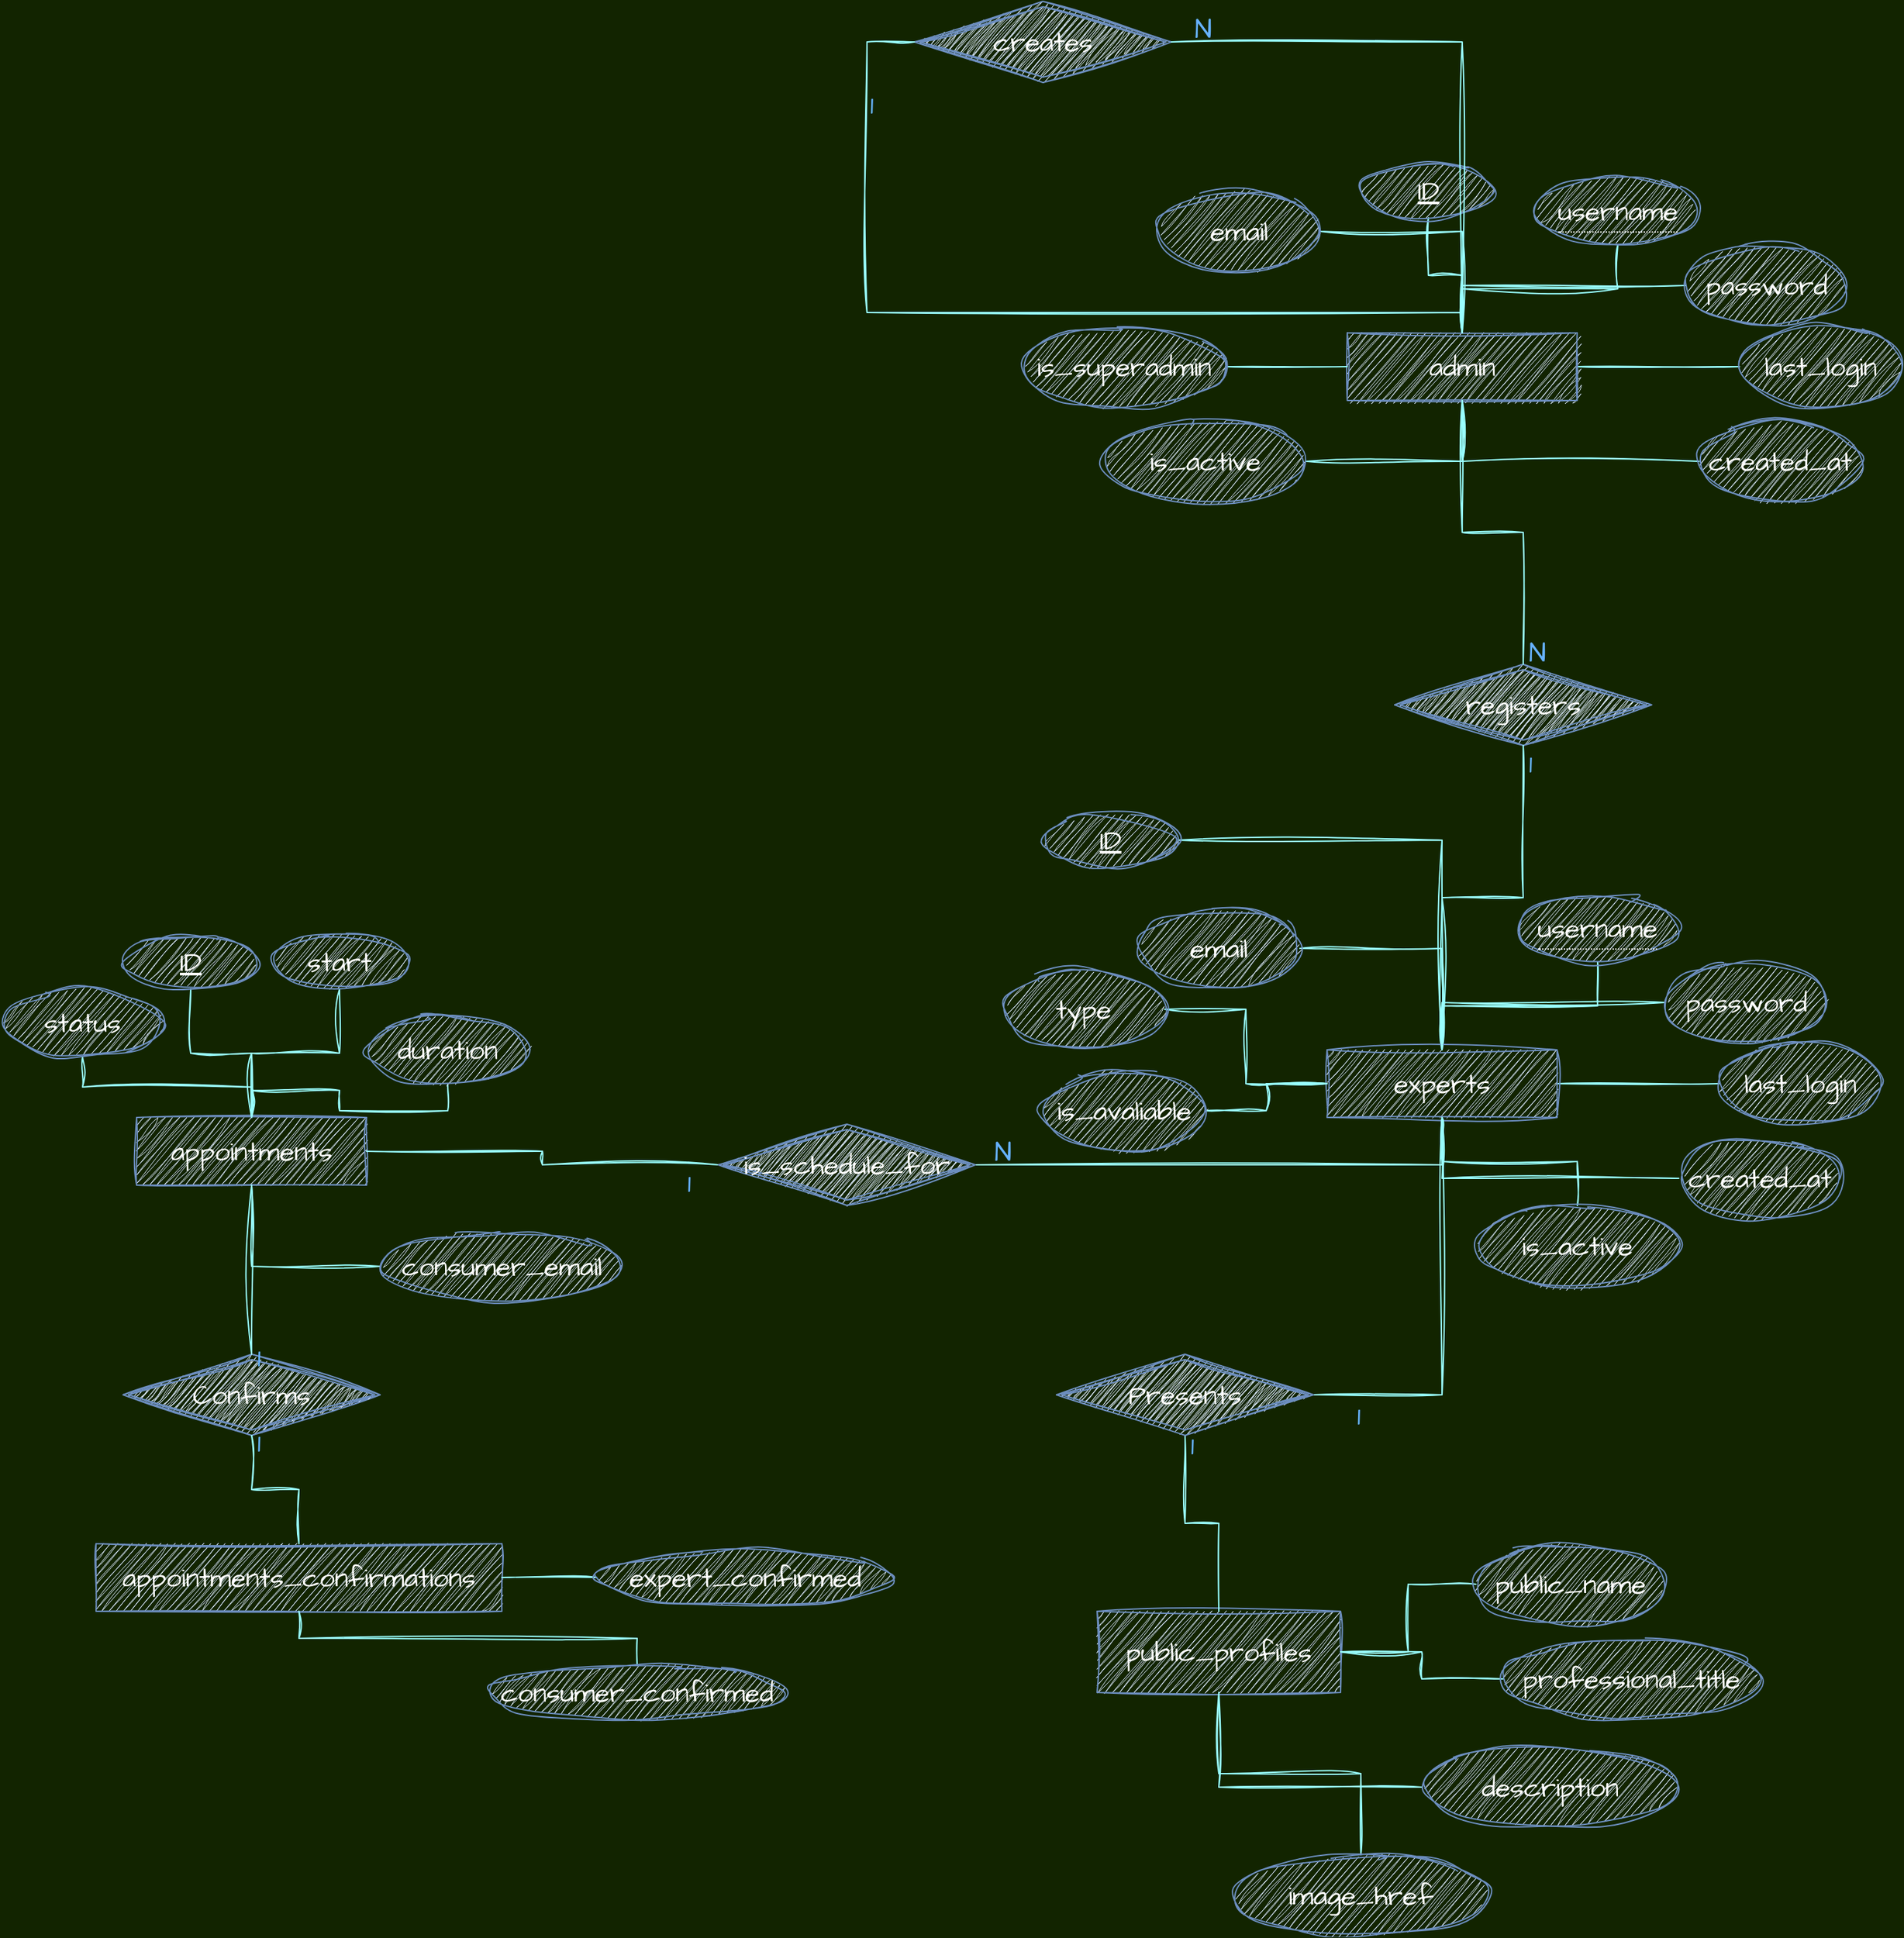 <mxfile version="20.8.10" type="device"><diagram id="R2lEEEUBdFMjLlhIrx00" name="Page-1"><mxGraphModel dx="2709" dy="2125" grid="1" gridSize="10" guides="1" tooltips="1" connect="1" arrows="1" fold="1" page="0" pageScale="1" pageWidth="850" pageHeight="1100" background="#122400" math="0" shadow="0" extFonts="Permanent Marker^https://fonts.googleapis.com/css?family=Permanent+Marker"><root><mxCell id="0"/><mxCell id="1" parent="0"/><mxCell id="INuMgJf24Ej0fMJC8Tpx-50" style="edgeStyle=orthogonalEdgeStyle;rounded=0;sketch=1;hachureGap=4;jiggle=2;curveFitting=1;orthogonalLoop=1;jettySize=auto;html=1;labelBackgroundColor=none;strokeColor=#99FFFF;fontFamily=Architects Daughter;fontSource=https%3A%2F%2Ffonts.googleapis.com%2Fcss%3Ffamily%3DArchitects%2BDaughter;fontSize=20;fontColor=#66B2FF;endArrow=none;endFill=0;" edge="1" parent="1" source="INuMgJf24Ej0fMJC8Tpx-3" target="INuMgJf24Ej0fMJC8Tpx-19"><mxGeometry relative="1" as="geometry"/></mxCell><mxCell id="INuMgJf24Ej0fMJC8Tpx-3" value="&lt;u&gt;ID&lt;/u&gt;" style="ellipse;whiteSpace=wrap;html=1;align=center;sketch=1;hachureGap=4;jiggle=2;curveFitting=1;fontFamily=Architects Daughter;fontSource=https%3A%2F%2Ffonts.googleapis.com%2Fcss%3Ffamily%3DArchitects%2BDaughter;fontSize=20;fillColor=#dae8fc;strokeColor=#6c8ebf;fontColor=#FFFFFF;" vertex="1" parent="1"><mxGeometry x="-300" y="-570" width="100" height="40" as="geometry"/></mxCell><mxCell id="INuMgJf24Ej0fMJC8Tpx-49" style="edgeStyle=orthogonalEdgeStyle;rounded=0;sketch=1;hachureGap=4;jiggle=2;curveFitting=1;orthogonalLoop=1;jettySize=auto;html=1;labelBackgroundColor=none;strokeColor=#99FFFF;fontFamily=Architects Daughter;fontSource=https%3A%2F%2Ffonts.googleapis.com%2Fcss%3Ffamily%3DArchitects%2BDaughter;fontSize=20;fontColor=#66B2FF;endArrow=none;endFill=0;" edge="1" parent="1" source="INuMgJf24Ej0fMJC8Tpx-6" target="INuMgJf24Ej0fMJC8Tpx-19"><mxGeometry relative="1" as="geometry"/></mxCell><mxCell id="INuMgJf24Ej0fMJC8Tpx-6" value="&lt;span style=&quot;border-bottom: 1px dotted&quot;&gt;username&lt;br&gt;&lt;/span&gt;" style="ellipse;whiteSpace=wrap;html=1;align=center;sketch=1;hachureGap=4;jiggle=2;curveFitting=1;fontFamily=Architects Daughter;fontSource=https%3A%2F%2Ffonts.googleapis.com%2Fcss%3Ffamily%3DArchitects%2BDaughter;fontSize=20;fillColor=#dae8fc;strokeColor=#6c8ebf;fontColor=#FFFFFF;" vertex="1" parent="1"><mxGeometry x="50" y="-510" width="120" height="50" as="geometry"/></mxCell><mxCell id="INuMgJf24Ej0fMJC8Tpx-48" style="edgeStyle=orthogonalEdgeStyle;rounded=0;sketch=1;hachureGap=4;jiggle=2;curveFitting=1;orthogonalLoop=1;jettySize=auto;html=1;labelBackgroundColor=none;strokeColor=#99FFFF;fontFamily=Architects Daughter;fontSource=https%3A%2F%2Ffonts.googleapis.com%2Fcss%3Ffamily%3DArchitects%2BDaughter;fontSize=20;fontColor=#66B2FF;endArrow=none;endFill=0;" edge="1" parent="1" source="INuMgJf24Ej0fMJC8Tpx-9" target="INuMgJf24Ej0fMJC8Tpx-19"><mxGeometry relative="1" as="geometry"/></mxCell><mxCell id="INuMgJf24Ej0fMJC8Tpx-9" value="password" style="ellipse;whiteSpace=wrap;html=1;align=center;sketch=1;hachureGap=4;jiggle=2;curveFitting=1;fontFamily=Architects Daughter;fontSource=https%3A%2F%2Ffonts.googleapis.com%2Fcss%3Ffamily%3DArchitects%2BDaughter;fontSize=20;fillColor=#dae8fc;strokeColor=#6c8ebf;fontColor=#FFFFFF;" vertex="1" parent="1"><mxGeometry x="160" y="-460" width="120" height="60" as="geometry"/></mxCell><mxCell id="INuMgJf24Ej0fMJC8Tpx-47" style="edgeStyle=orthogonalEdgeStyle;rounded=0;sketch=1;hachureGap=4;jiggle=2;curveFitting=1;orthogonalLoop=1;jettySize=auto;html=1;labelBackgroundColor=none;strokeColor=#99FFFF;fontFamily=Architects Daughter;fontSource=https%3A%2F%2Ffonts.googleapis.com%2Fcss%3Ffamily%3DArchitects%2BDaughter;fontSize=20;fontColor=#66B2FF;endArrow=none;endFill=0;" edge="1" parent="1" source="INuMgJf24Ej0fMJC8Tpx-11" target="INuMgJf24Ej0fMJC8Tpx-19"><mxGeometry relative="1" as="geometry"/></mxCell><mxCell id="INuMgJf24Ej0fMJC8Tpx-11" value="last_login" style="ellipse;whiteSpace=wrap;html=1;align=center;sketch=1;hachureGap=4;jiggle=2;curveFitting=1;fontFamily=Architects Daughter;fontSource=https%3A%2F%2Ffonts.googleapis.com%2Fcss%3Ffamily%3DArchitects%2BDaughter;fontSize=20;fillColor=#dae8fc;strokeColor=#6c8ebf;fontColor=#FFFFFF;" vertex="1" parent="1"><mxGeometry x="200" y="-400" width="120" height="60" as="geometry"/></mxCell><mxCell id="INuMgJf24Ej0fMJC8Tpx-46" style="edgeStyle=orthogonalEdgeStyle;rounded=0;sketch=1;hachureGap=4;jiggle=2;curveFitting=1;orthogonalLoop=1;jettySize=auto;html=1;labelBackgroundColor=none;strokeColor=#99FFFF;fontFamily=Architects Daughter;fontSource=https%3A%2F%2Ffonts.googleapis.com%2Fcss%3Ffamily%3DArchitects%2BDaughter;fontSize=20;fontColor=#66B2FF;endArrow=none;endFill=0;" edge="1" parent="1" source="INuMgJf24Ej0fMJC8Tpx-13" target="INuMgJf24Ej0fMJC8Tpx-19"><mxGeometry relative="1" as="geometry"/></mxCell><mxCell id="INuMgJf24Ej0fMJC8Tpx-13" value="created_at" style="ellipse;whiteSpace=wrap;html=1;align=center;sketch=1;hachureGap=4;jiggle=2;curveFitting=1;fontFamily=Architects Daughter;fontSource=https%3A%2F%2Ffonts.googleapis.com%2Fcss%3Ffamily%3DArchitects%2BDaughter;fontSize=20;fillColor=#dae8fc;strokeColor=#6c8ebf;fontColor=#FFFFFF;" vertex="1" parent="1"><mxGeometry x="170" y="-330" width="120" height="60" as="geometry"/></mxCell><mxCell id="INuMgJf24Ej0fMJC8Tpx-51" style="edgeStyle=orthogonalEdgeStyle;rounded=0;sketch=1;hachureGap=4;jiggle=2;curveFitting=1;orthogonalLoop=1;jettySize=auto;html=1;labelBackgroundColor=none;strokeColor=#99FFFF;fontFamily=Architects Daughter;fontSource=https%3A%2F%2Ffonts.googleapis.com%2Fcss%3Ffamily%3DArchitects%2BDaughter;fontSize=20;fontColor=#66B2FF;endArrow=none;endFill=0;" edge="1" parent="1" source="INuMgJf24Ej0fMJC8Tpx-14" target="INuMgJf24Ej0fMJC8Tpx-19"><mxGeometry relative="1" as="geometry"/></mxCell><mxCell id="INuMgJf24Ej0fMJC8Tpx-14" value="email" style="ellipse;whiteSpace=wrap;html=1;align=center;sketch=1;hachureGap=4;jiggle=2;curveFitting=1;fontFamily=Architects Daughter;fontSource=https%3A%2F%2Ffonts.googleapis.com%2Fcss%3Ffamily%3DArchitects%2BDaughter;fontSize=20;fillColor=#dae8fc;strokeColor=#6c8ebf;fontColor=#FFFFFF;" vertex="1" parent="1"><mxGeometry x="-230" y="-500" width="120" height="60" as="geometry"/></mxCell><mxCell id="INuMgJf24Ej0fMJC8Tpx-52" style="edgeStyle=orthogonalEdgeStyle;rounded=0;sketch=1;hachureGap=4;jiggle=2;curveFitting=1;orthogonalLoop=1;jettySize=auto;html=1;labelBackgroundColor=none;strokeColor=#99FFFF;fontFamily=Architects Daughter;fontSource=https%3A%2F%2Ffonts.googleapis.com%2Fcss%3Ffamily%3DArchitects%2BDaughter;fontSize=20;fontColor=#66B2FF;endArrow=none;endFill=0;" edge="1" parent="1" source="INuMgJf24Ej0fMJC8Tpx-15" target="INuMgJf24Ej0fMJC8Tpx-19"><mxGeometry relative="1" as="geometry"/></mxCell><mxCell id="INuMgJf24Ej0fMJC8Tpx-15" value="type" style="ellipse;whiteSpace=wrap;html=1;align=center;sketch=1;hachureGap=4;jiggle=2;curveFitting=1;fontFamily=Architects Daughter;fontSource=https%3A%2F%2Ffonts.googleapis.com%2Fcss%3Ffamily%3DArchitects%2BDaughter;fontSize=20;fillColor=#dae8fc;strokeColor=#6c8ebf;fontColor=#FFFFFF;" vertex="1" parent="1"><mxGeometry x="-330" y="-455" width="120" height="60" as="geometry"/></mxCell><mxCell id="INuMgJf24Ej0fMJC8Tpx-19" value="experts" style="whiteSpace=wrap;html=1;align=center;sketch=1;hachureGap=4;jiggle=2;curveFitting=1;fontFamily=Architects Daughter;fontSource=https%3A%2F%2Ffonts.googleapis.com%2Fcss%3Ffamily%3DArchitects%2BDaughter;fontSize=20;fillColor=#dae8fc;strokeColor=#6c8ebf;fontColor=#FFFFFF;" vertex="1" parent="1"><mxGeometry x="-90" y="-395" width="170" height="50" as="geometry"/></mxCell><mxCell id="INuMgJf24Ej0fMJC8Tpx-20" value="public_profiles" style="whiteSpace=wrap;html=1;align=center;sketch=1;hachureGap=4;jiggle=2;curveFitting=1;strokeColor=#6c8ebf;fontFamily=Architects Daughter;fontSource=https%3A%2F%2Ffonts.googleapis.com%2Fcss%3Ffamily%3DArchitects%2BDaughter;fontSize=20;fontColor=#FFFFFF;fillColor=#dae8fc;" vertex="1" parent="1"><mxGeometry x="-260" y="20" width="180" height="60" as="geometry"/></mxCell><mxCell id="INuMgJf24Ej0fMJC8Tpx-23" style="edgeStyle=orthogonalEdgeStyle;rounded=0;sketch=1;hachureGap=4;jiggle=2;curveFitting=1;orthogonalLoop=1;jettySize=auto;html=1;entryX=0.5;entryY=1;entryDx=0;entryDy=0;strokeColor=#99FFFF;fontFamily=Architects Daughter;fontSource=https%3A%2F%2Ffonts.googleapis.com%2Fcss%3Ffamily%3DArchitects%2BDaughter;fontSize=20;fontColor=#FFFFFF;endArrow=none;endFill=0;labelBackgroundColor=none;" edge="1" parent="1" source="INuMgJf24Ej0fMJC8Tpx-22" target="INuMgJf24Ej0fMJC8Tpx-19"><mxGeometry relative="1" as="geometry"/></mxCell><mxCell id="INuMgJf24Ej0fMJC8Tpx-33" value="1" style="edgeLabel;html=1;align=center;verticalAlign=middle;resizable=0;points=[];fontSize=20;fontFamily=Architects Daughter;fontColor=#66B2FF;labelBackgroundColor=none;" vertex="1" connectable="0" parent="INuMgJf24Ej0fMJC8Tpx-23"><mxGeometry x="-0.806" y="-1" relative="1" as="geometry"><mxPoint x="4" y="14" as="offset"/></mxGeometry></mxCell><mxCell id="INuMgJf24Ej0fMJC8Tpx-24" value="1" style="edgeStyle=orthogonalEdgeStyle;rounded=0;sketch=1;hachureGap=4;jiggle=2;curveFitting=1;orthogonalLoop=1;jettySize=auto;html=1;strokeColor=#99FFFF;fontFamily=Architects Daughter;fontSource=https%3A%2F%2Ffonts.googleapis.com%2Fcss%3Ffamily%3DArchitects%2BDaughter;fontSize=20;fontColor=#66B2FF;endArrow=none;endFill=0;labelBackgroundColor=none;" edge="1" parent="1" source="INuMgJf24Ej0fMJC8Tpx-22" target="INuMgJf24Ej0fMJC8Tpx-20"><mxGeometry x="-0.911" y="5" relative="1" as="geometry"><mxPoint as="offset"/></mxGeometry></mxCell><mxCell id="INuMgJf24Ej0fMJC8Tpx-22" value="Presents" style="shape=rhombus;double=1;perimeter=rhombusPerimeter;whiteSpace=wrap;html=1;align=center;sketch=1;hachureGap=4;jiggle=2;curveFitting=1;strokeColor=#6c8ebf;fontFamily=Architects Daughter;fontSource=https%3A%2F%2Ffonts.googleapis.com%2Fcss%3Ffamily%3DArchitects%2BDaughter;fontSize=20;fontColor=#FFFFFF;fillColor=#dae8fc;" vertex="1" parent="1"><mxGeometry x="-290" y="-170" width="190" height="60" as="geometry"/></mxCell><mxCell id="INuMgJf24Ej0fMJC8Tpx-29" style="edgeStyle=orthogonalEdgeStyle;rounded=0;sketch=1;hachureGap=4;jiggle=2;curveFitting=1;orthogonalLoop=1;jettySize=auto;html=1;strokeColor=#99FFFF;fontFamily=Architects Daughter;fontSource=https%3A%2F%2Ffonts.googleapis.com%2Fcss%3Ffamily%3DArchitects%2BDaughter;fontSize=20;fontColor=#FFFFFF;endArrow=none;endFill=0;" edge="1" parent="1" source="INuMgJf24Ej0fMJC8Tpx-25" target="INuMgJf24Ej0fMJC8Tpx-20"><mxGeometry relative="1" as="geometry"/></mxCell><mxCell id="INuMgJf24Ej0fMJC8Tpx-25" value="public_name" style="ellipse;whiteSpace=wrap;html=1;align=center;sketch=1;hachureGap=4;jiggle=2;curveFitting=1;strokeColor=#6c8ebf;fontFamily=Architects Daughter;fontSource=https%3A%2F%2Ffonts.googleapis.com%2Fcss%3Ffamily%3DArchitects%2BDaughter;fontSize=20;fontColor=#FFFFFF;fillColor=#dae8fc;" vertex="1" parent="1"><mxGeometry x="20" y="-30" width="140" height="60" as="geometry"/></mxCell><mxCell id="INuMgJf24Ej0fMJC8Tpx-30" style="edgeStyle=orthogonalEdgeStyle;rounded=0;sketch=1;hachureGap=4;jiggle=2;curveFitting=1;orthogonalLoop=1;jettySize=auto;html=1;strokeColor=#99FFFF;fontFamily=Architects Daughter;fontSource=https%3A%2F%2Ffonts.googleapis.com%2Fcss%3Ffamily%3DArchitects%2BDaughter;fontSize=20;fontColor=#FFFFFF;endArrow=none;endFill=0;" edge="1" parent="1" source="INuMgJf24Ej0fMJC8Tpx-26" target="INuMgJf24Ej0fMJC8Tpx-20"><mxGeometry relative="1" as="geometry"/></mxCell><mxCell id="INuMgJf24Ej0fMJC8Tpx-26" value="professional_title" style="ellipse;whiteSpace=wrap;html=1;align=center;sketch=1;hachureGap=4;jiggle=2;curveFitting=1;strokeColor=#6c8ebf;fontFamily=Architects Daughter;fontSource=https%3A%2F%2Ffonts.googleapis.com%2Fcss%3Ffamily%3DArchitects%2BDaughter;fontSize=20;fontColor=#FFFFFF;fillColor=#dae8fc;" vertex="1" parent="1"><mxGeometry x="40" y="40" width="190" height="60" as="geometry"/></mxCell><mxCell id="INuMgJf24Ej0fMJC8Tpx-31" style="edgeStyle=orthogonalEdgeStyle;rounded=0;sketch=1;hachureGap=4;jiggle=2;curveFitting=1;orthogonalLoop=1;jettySize=auto;html=1;strokeColor=#99FFFF;fontFamily=Architects Daughter;fontSource=https%3A%2F%2Ffonts.googleapis.com%2Fcss%3Ffamily%3DArchitects%2BDaughter;fontSize=20;fontColor=#FFFFFF;endArrow=none;endFill=0;" edge="1" parent="1" source="INuMgJf24Ej0fMJC8Tpx-27" target="INuMgJf24Ej0fMJC8Tpx-20"><mxGeometry relative="1" as="geometry"/></mxCell><mxCell id="INuMgJf24Ej0fMJC8Tpx-27" value="description" style="ellipse;whiteSpace=wrap;html=1;align=center;sketch=1;hachureGap=4;jiggle=2;curveFitting=1;strokeColor=#6c8ebf;fontFamily=Architects Daughter;fontSource=https%3A%2F%2Ffonts.googleapis.com%2Fcss%3Ffamily%3DArchitects%2BDaughter;fontSize=20;fontColor=#FFFFFF;fillColor=#dae8fc;" vertex="1" parent="1"><mxGeometry x="-20" y="120" width="190" height="60" as="geometry"/></mxCell><mxCell id="INuMgJf24Ej0fMJC8Tpx-32" style="edgeStyle=orthogonalEdgeStyle;rounded=0;sketch=1;hachureGap=4;jiggle=2;curveFitting=1;orthogonalLoop=1;jettySize=auto;html=1;strokeColor=#99FFFF;fontFamily=Architects Daughter;fontSource=https%3A%2F%2Ffonts.googleapis.com%2Fcss%3Ffamily%3DArchitects%2BDaughter;fontSize=20;fontColor=#FFFFFF;endArrow=none;endFill=0;" edge="1" parent="1" source="INuMgJf24Ej0fMJC8Tpx-28" target="INuMgJf24Ej0fMJC8Tpx-20"><mxGeometry relative="1" as="geometry"/></mxCell><mxCell id="INuMgJf24Ej0fMJC8Tpx-28" value="image_href" style="ellipse;whiteSpace=wrap;html=1;align=center;sketch=1;hachureGap=4;jiggle=2;curveFitting=1;strokeColor=#6c8ebf;fontFamily=Architects Daughter;fontSource=https%3A%2F%2Ffonts.googleapis.com%2Fcss%3Ffamily%3DArchitects%2BDaughter;fontSize=20;fontColor=#FFFFFF;fillColor=#dae8fc;" vertex="1" parent="1"><mxGeometry x="-160" y="200" width="190" height="60" as="geometry"/></mxCell><mxCell id="INuMgJf24Ej0fMJC8Tpx-43" style="edgeStyle=orthogonalEdgeStyle;rounded=0;sketch=1;hachureGap=4;jiggle=2;curveFitting=1;orthogonalLoop=1;jettySize=auto;html=1;labelBackgroundColor=none;strokeColor=#99FFFF;fontFamily=Architects Daughter;fontSource=https%3A%2F%2Ffonts.googleapis.com%2Fcss%3Ffamily%3DArchitects%2BDaughter;fontSize=20;fontColor=#66B2FF;endArrow=none;endFill=0;" edge="1" parent="1" source="INuMgJf24Ej0fMJC8Tpx-45" target="INuMgJf24Ej0fMJC8Tpx-19"><mxGeometry relative="1" as="geometry"><mxPoint x="-240.0" y="-269.963" as="sourcePoint"/></mxGeometry></mxCell><mxCell id="INuMgJf24Ej0fMJC8Tpx-45" value="is_avaliable" style="ellipse;whiteSpace=wrap;html=1;align=center;sketch=1;hachureGap=4;jiggle=2;curveFitting=1;fontFamily=Architects Daughter;fontSource=https%3A%2F%2Ffonts.googleapis.com%2Fcss%3Ffamily%3DArchitects%2BDaughter;fontSize=20;fillColor=#dae8fc;strokeColor=#6c8ebf;fontColor=#FFFFFF;" vertex="1" parent="1"><mxGeometry x="-300" y="-380" width="120" height="60" as="geometry"/></mxCell><mxCell id="INuMgJf24Ej0fMJC8Tpx-53" value="appointments" style="whiteSpace=wrap;html=1;align=center;sketch=1;hachureGap=4;jiggle=2;curveFitting=1;fontFamily=Architects Daughter;fontSource=https%3A%2F%2Ffonts.googleapis.com%2Fcss%3Ffamily%3DArchitects%2BDaughter;fontSize=20;fillColor=#dae8fc;strokeColor=#6c8ebf;fontColor=#FFFFFF;" vertex="1" parent="1"><mxGeometry x="-970" y="-345" width="170" height="50" as="geometry"/></mxCell><mxCell id="INuMgJf24Ej0fMJC8Tpx-56" style="edgeStyle=orthogonalEdgeStyle;rounded=0;sketch=1;hachureGap=4;jiggle=2;curveFitting=1;orthogonalLoop=1;jettySize=auto;html=1;labelBackgroundColor=none;strokeColor=#99FFFF;fontFamily=Architects Daughter;fontSource=https%3A%2F%2Ffonts.googleapis.com%2Fcss%3Ffamily%3DArchitects%2BDaughter;fontSize=20;fontColor=#66B2FF;endArrow=none;endFill=0;" edge="1" parent="1" source="INuMgJf24Ej0fMJC8Tpx-55" target="INuMgJf24Ej0fMJC8Tpx-53"><mxGeometry relative="1" as="geometry"/></mxCell><mxCell id="INuMgJf24Ej0fMJC8Tpx-55" value="&lt;u&gt;ID&lt;/u&gt;" style="ellipse;whiteSpace=wrap;html=1;align=center;sketch=1;hachureGap=4;jiggle=2;curveFitting=1;fontFamily=Architects Daughter;fontSource=https%3A%2F%2Ffonts.googleapis.com%2Fcss%3Ffamily%3DArchitects%2BDaughter;fontSize=20;fillColor=#dae8fc;strokeColor=#6c8ebf;fontColor=#FFFFFF;" vertex="1" parent="1"><mxGeometry x="-980" y="-480" width="100" height="40" as="geometry"/></mxCell><mxCell id="INuMgJf24Ej0fMJC8Tpx-58" style="edgeStyle=orthogonalEdgeStyle;rounded=0;sketch=1;hachureGap=4;jiggle=2;curveFitting=1;orthogonalLoop=1;jettySize=auto;html=1;labelBackgroundColor=none;strokeColor=#99FFFF;fontFamily=Architects Daughter;fontSource=https%3A%2F%2Ffonts.googleapis.com%2Fcss%3Ffamily%3DArchitects%2BDaughter;fontSize=20;fontColor=#FFFFFF;endArrow=none;endFill=0;" edge="1" parent="1" source="INuMgJf24Ej0fMJC8Tpx-57" target="INuMgJf24Ej0fMJC8Tpx-53"><mxGeometry relative="1" as="geometry"/></mxCell><mxCell id="INuMgJf24Ej0fMJC8Tpx-57" value="start" style="ellipse;whiteSpace=wrap;html=1;align=center;sketch=1;hachureGap=4;jiggle=2;curveFitting=1;strokeColor=#6c8ebf;fontFamily=Architects Daughter;fontSource=https%3A%2F%2Ffonts.googleapis.com%2Fcss%3Ffamily%3DArchitects%2BDaughter;fontSize=20;fontColor=#FFFFFF;fillColor=#dae8fc;" vertex="1" parent="1"><mxGeometry x="-870" y="-480" width="100" height="40" as="geometry"/></mxCell><mxCell id="INuMgJf24Ej0fMJC8Tpx-60" style="edgeStyle=orthogonalEdgeStyle;rounded=0;sketch=1;hachureGap=4;jiggle=2;curveFitting=1;orthogonalLoop=1;jettySize=auto;html=1;labelBackgroundColor=none;strokeColor=#99FFFF;fontFamily=Architects Daughter;fontSource=https%3A%2F%2Ffonts.googleapis.com%2Fcss%3Ffamily%3DArchitects%2BDaughter;fontSize=20;fontColor=#FFFFFF;endArrow=none;endFill=0;" edge="1" parent="1" source="INuMgJf24Ej0fMJC8Tpx-59" target="INuMgJf24Ej0fMJC8Tpx-53"><mxGeometry relative="1" as="geometry"/></mxCell><mxCell id="INuMgJf24Ej0fMJC8Tpx-59" value="duration" style="ellipse;whiteSpace=wrap;html=1;align=center;sketch=1;hachureGap=4;jiggle=2;curveFitting=1;strokeColor=#6c8ebf;fontFamily=Architects Daughter;fontSource=https%3A%2F%2Ffonts.googleapis.com%2Fcss%3Ffamily%3DArchitects%2BDaughter;fontSize=20;fontColor=#FFFFFF;fillColor=#dae8fc;" vertex="1" parent="1"><mxGeometry x="-800" y="-420" width="120" height="50" as="geometry"/></mxCell><mxCell id="INuMgJf24Ej0fMJC8Tpx-63" style="edgeStyle=orthogonalEdgeStyle;rounded=0;sketch=1;hachureGap=4;jiggle=2;curveFitting=1;orthogonalLoop=1;jettySize=auto;html=1;labelBackgroundColor=none;strokeColor=#99FFFF;fontFamily=Architects Daughter;fontSource=https%3A%2F%2Ffonts.googleapis.com%2Fcss%3Ffamily%3DArchitects%2BDaughter;fontSize=20;fontColor=#FFFFFF;endArrow=none;endFill=0;" edge="1" parent="1" source="INuMgJf24Ej0fMJC8Tpx-62" target="INuMgJf24Ej0fMJC8Tpx-53"><mxGeometry relative="1" as="geometry"/></mxCell><mxCell id="INuMgJf24Ej0fMJC8Tpx-62" value="status" style="ellipse;whiteSpace=wrap;html=1;align=center;sketch=1;hachureGap=4;jiggle=2;curveFitting=1;strokeColor=#6c8ebf;fontFamily=Architects Daughter;fontSource=https%3A%2F%2Ffonts.googleapis.com%2Fcss%3Ffamily%3DArchitects%2BDaughter;fontSize=20;fontColor=#FFFFFF;fillColor=#dae8fc;" vertex="1" parent="1"><mxGeometry x="-1070" y="-440" width="120" height="50" as="geometry"/></mxCell><mxCell id="INuMgJf24Ej0fMJC8Tpx-65" style="edgeStyle=orthogonalEdgeStyle;rounded=0;sketch=1;hachureGap=4;jiggle=2;curveFitting=1;orthogonalLoop=1;jettySize=auto;html=1;labelBackgroundColor=none;strokeColor=#99FFFF;fontFamily=Architects Daughter;fontSource=https%3A%2F%2Ffonts.googleapis.com%2Fcss%3Ffamily%3DArchitects%2BDaughter;fontSize=20;fontColor=#FFFFFF;endArrow=none;endFill=0;" edge="1" parent="1" source="INuMgJf24Ej0fMJC8Tpx-64" target="INuMgJf24Ej0fMJC8Tpx-53"><mxGeometry relative="1" as="geometry"/></mxCell><mxCell id="INuMgJf24Ej0fMJC8Tpx-64" value="consumer_email" style="ellipse;whiteSpace=wrap;html=1;align=center;sketch=1;hachureGap=4;jiggle=2;curveFitting=1;strokeColor=#6c8ebf;fontFamily=Architects Daughter;fontSource=https%3A%2F%2Ffonts.googleapis.com%2Fcss%3Ffamily%3DArchitects%2BDaughter;fontSize=20;fontColor=#FFFFFF;fillColor=#dae8fc;" vertex="1" parent="1"><mxGeometry x="-790" y="-260" width="180" height="50" as="geometry"/></mxCell><mxCell id="INuMgJf24Ej0fMJC8Tpx-66" value="appointments_confirmations" style="whiteSpace=wrap;html=1;align=center;sketch=1;hachureGap=4;jiggle=2;curveFitting=1;fontFamily=Architects Daughter;fontSource=https%3A%2F%2Ffonts.googleapis.com%2Fcss%3Ffamily%3DArchitects%2BDaughter;fontSize=20;fillColor=#dae8fc;strokeColor=#6c8ebf;fontColor=#FFFFFF;" vertex="1" parent="1"><mxGeometry x="-1000" y="-30" width="300" height="50" as="geometry"/></mxCell><mxCell id="INuMgJf24Ej0fMJC8Tpx-67" value="Confirms" style="shape=rhombus;double=1;perimeter=rhombusPerimeter;whiteSpace=wrap;html=1;align=center;sketch=1;hachureGap=4;jiggle=2;curveFitting=1;strokeColor=#6c8ebf;fontFamily=Architects Daughter;fontSource=https%3A%2F%2Ffonts.googleapis.com%2Fcss%3Ffamily%3DArchitects%2BDaughter;fontSize=20;fontColor=#FFFFFF;fillColor=#dae8fc;" vertex="1" parent="1"><mxGeometry x="-980" y="-170" width="190" height="60" as="geometry"/></mxCell><mxCell id="INuMgJf24Ej0fMJC8Tpx-68" style="edgeStyle=orthogonalEdgeStyle;rounded=0;sketch=1;hachureGap=4;jiggle=2;curveFitting=1;orthogonalLoop=1;jettySize=auto;html=1;strokeColor=#99FFFF;fontFamily=Architects Daughter;fontSource=https%3A%2F%2Ffonts.googleapis.com%2Fcss%3Ffamily%3DArchitects%2BDaughter;fontSize=20;fontColor=#FFFFFF;endArrow=none;endFill=0;labelBackgroundColor=none;" edge="1" source="INuMgJf24Ej0fMJC8Tpx-67" parent="1" target="INuMgJf24Ej0fMJC8Tpx-53"><mxGeometry relative="1" as="geometry"><mxPoint x="-695" y="-345.0" as="targetPoint"/></mxGeometry></mxCell><mxCell id="INuMgJf24Ej0fMJC8Tpx-69" value="1" style="edgeLabel;html=1;align=center;verticalAlign=middle;resizable=0;points=[];fontSize=20;fontFamily=Architects Daughter;fontColor=#66B2FF;labelBackgroundColor=none;" vertex="1" connectable="0" parent="INuMgJf24Ej0fMJC8Tpx-68"><mxGeometry x="-0.806" y="-1" relative="1" as="geometry"><mxPoint x="4" y="14" as="offset"/></mxGeometry></mxCell><mxCell id="INuMgJf24Ej0fMJC8Tpx-70" value="1" style="edgeStyle=orthogonalEdgeStyle;rounded=0;sketch=1;hachureGap=4;jiggle=2;curveFitting=1;orthogonalLoop=1;jettySize=auto;html=1;strokeColor=#99FFFF;fontFamily=Architects Daughter;fontSource=https%3A%2F%2Ffonts.googleapis.com%2Fcss%3Ffamily%3DArchitects%2BDaughter;fontSize=20;fontColor=#66B2FF;endArrow=none;endFill=0;labelBackgroundColor=none;" edge="1" source="INuMgJf24Ej0fMJC8Tpx-67" parent="1" target="INuMgJf24Ej0fMJC8Tpx-66"><mxGeometry x="-0.911" y="5" relative="1" as="geometry"><mxPoint x="-859.97" y="20" as="targetPoint"/><mxPoint as="offset"/></mxGeometry></mxCell><mxCell id="INuMgJf24Ej0fMJC8Tpx-73" style="edgeStyle=orthogonalEdgeStyle;rounded=0;sketch=1;hachureGap=4;jiggle=2;curveFitting=1;orthogonalLoop=1;jettySize=auto;html=1;labelBackgroundColor=none;strokeColor=#99FFFF;fontFamily=Architects Daughter;fontSource=https%3A%2F%2Ffonts.googleapis.com%2Fcss%3Ffamily%3DArchitects%2BDaughter;fontSize=20;fontColor=#FFFFFF;endArrow=none;endFill=0;" edge="1" parent="1" source="INuMgJf24Ej0fMJC8Tpx-71" target="INuMgJf24Ej0fMJC8Tpx-66"><mxGeometry relative="1" as="geometry"/></mxCell><mxCell id="INuMgJf24Ej0fMJC8Tpx-71" value="expert_confirmed" style="ellipse;whiteSpace=wrap;html=1;align=center;sketch=1;hachureGap=4;jiggle=2;curveFitting=1;strokeColor=#6c8ebf;fontFamily=Architects Daughter;fontSource=https%3A%2F%2Ffonts.googleapis.com%2Fcss%3Ffamily%3DArchitects%2BDaughter;fontSize=20;fontColor=#FFFFFF;fillColor=#dae8fc;" vertex="1" parent="1"><mxGeometry x="-630" y="-25" width="220" height="40" as="geometry"/></mxCell><mxCell id="INuMgJf24Ej0fMJC8Tpx-74" style="edgeStyle=orthogonalEdgeStyle;rounded=0;sketch=1;hachureGap=4;jiggle=2;curveFitting=1;orthogonalLoop=1;jettySize=auto;html=1;labelBackgroundColor=none;strokeColor=#99FFFF;fontFamily=Architects Daughter;fontSource=https%3A%2F%2Ffonts.googleapis.com%2Fcss%3Ffamily%3DArchitects%2BDaughter;fontSize=20;fontColor=#FFFFFF;endArrow=none;endFill=0;" edge="1" parent="1" source="INuMgJf24Ej0fMJC8Tpx-72" target="INuMgJf24Ej0fMJC8Tpx-66"><mxGeometry relative="1" as="geometry"/></mxCell><mxCell id="INuMgJf24Ej0fMJC8Tpx-72" value="consumer_confirmed" style="ellipse;whiteSpace=wrap;html=1;align=center;sketch=1;hachureGap=4;jiggle=2;curveFitting=1;strokeColor=#6c8ebf;fontFamily=Architects Daughter;fontSource=https%3A%2F%2Ffonts.googleapis.com%2Fcss%3Ffamily%3DArchitects%2BDaughter;fontSize=20;fontColor=#FFFFFF;fillColor=#dae8fc;" vertex="1" parent="1"><mxGeometry x="-710" y="60" width="220" height="40" as="geometry"/></mxCell><mxCell id="INuMgJf24Ej0fMJC8Tpx-75" style="edgeStyle=orthogonalEdgeStyle;rounded=0;sketch=1;hachureGap=4;jiggle=2;curveFitting=1;orthogonalLoop=1;jettySize=auto;html=1;strokeColor=#99FFFF;fontFamily=Architects Daughter;fontSource=https%3A%2F%2Ffonts.googleapis.com%2Fcss%3Ffamily%3DArchitects%2BDaughter;fontSize=20;fontColor=#FFFFFF;endArrow=none;endFill=0;labelBackgroundColor=none;entryX=1;entryY=0.5;entryDx=0;entryDy=0;" edge="1" source="INuMgJf24Ej0fMJC8Tpx-78" parent="1" target="INuMgJf24Ej0fMJC8Tpx-53"><mxGeometry relative="1" as="geometry"><mxPoint x="-455" y="-482.5" as="targetPoint"/></mxGeometry></mxCell><mxCell id="INuMgJf24Ej0fMJC8Tpx-76" value="1" style="edgeLabel;html=1;align=center;verticalAlign=middle;resizable=0;points=[];fontSize=20;fontFamily=Architects Daughter;fontColor=#66B2FF;labelBackgroundColor=none;" vertex="1" connectable="0" parent="INuMgJf24Ej0fMJC8Tpx-75"><mxGeometry x="-0.806" y="-1" relative="1" as="geometry"><mxPoint x="4" y="14" as="offset"/></mxGeometry></mxCell><mxCell id="INuMgJf24Ej0fMJC8Tpx-77" value="N" style="edgeStyle=orthogonalEdgeStyle;rounded=0;sketch=1;hachureGap=4;jiggle=2;curveFitting=1;orthogonalLoop=1;jettySize=auto;html=1;strokeColor=#99FFFF;fontFamily=Architects Daughter;fontSource=https%3A%2F%2Ffonts.googleapis.com%2Fcss%3Ffamily%3DArchitects%2BDaughter;fontSize=20;fontColor=#66B2FF;endArrow=none;endFill=0;labelBackgroundColor=none;" edge="1" source="INuMgJf24Ej0fMJC8Tpx-78" parent="1" target="INuMgJf24Ej0fMJC8Tpx-19"><mxGeometry x="-0.894" y="10" relative="1" as="geometry"><mxPoint x="-419.97" y="-217.5" as="targetPoint"/><mxPoint as="offset"/></mxGeometry></mxCell><mxCell id="INuMgJf24Ej0fMJC8Tpx-78" value="is_schedule_for" style="shape=rhombus;double=1;perimeter=rhombusPerimeter;whiteSpace=wrap;html=1;align=center;sketch=1;hachureGap=4;jiggle=2;curveFitting=1;strokeColor=#6c8ebf;fontFamily=Architects Daughter;fontSource=https%3A%2F%2Ffonts.googleapis.com%2Fcss%3Ffamily%3DArchitects%2BDaughter;fontSize=20;fontColor=#FFFFFF;fillColor=#dae8fc;" vertex="1" parent="1"><mxGeometry x="-540" y="-340" width="190" height="60" as="geometry"/></mxCell><mxCell id="INuMgJf24Ej0fMJC8Tpx-79" style="edgeStyle=orthogonalEdgeStyle;rounded=0;sketch=1;hachureGap=4;jiggle=2;curveFitting=1;orthogonalLoop=1;jettySize=auto;html=1;labelBackgroundColor=none;strokeColor=#99FFFF;fontFamily=Architects Daughter;fontSource=https%3A%2F%2Ffonts.googleapis.com%2Fcss%3Ffamily%3DArchitects%2BDaughter;fontSize=20;fontColor=#66B2FF;endArrow=none;endFill=0;" edge="1" source="INuMgJf24Ej0fMJC8Tpx-80" target="INuMgJf24Ej0fMJC8Tpx-93" parent="1"><mxGeometry relative="1" as="geometry"/></mxCell><mxCell id="INuMgJf24Ej0fMJC8Tpx-80" value="&lt;u&gt;ID&lt;/u&gt;" style="ellipse;whiteSpace=wrap;html=1;align=center;sketch=1;hachureGap=4;jiggle=2;curveFitting=1;fontFamily=Architects Daughter;fontSource=https%3A%2F%2Ffonts.googleapis.com%2Fcss%3Ffamily%3DArchitects%2BDaughter;fontSize=20;fillColor=#dae8fc;strokeColor=#6c8ebf;fontColor=#FFFFFF;" vertex="1" parent="1"><mxGeometry x="-65.08" y="-1050" width="100" height="40" as="geometry"/></mxCell><mxCell id="INuMgJf24Ej0fMJC8Tpx-81" style="edgeStyle=orthogonalEdgeStyle;rounded=0;sketch=1;hachureGap=4;jiggle=2;curveFitting=1;orthogonalLoop=1;jettySize=auto;html=1;labelBackgroundColor=none;strokeColor=#99FFFF;fontFamily=Architects Daughter;fontSource=https%3A%2F%2Ffonts.googleapis.com%2Fcss%3Ffamily%3DArchitects%2BDaughter;fontSize=20;fontColor=#66B2FF;endArrow=none;endFill=0;" edge="1" source="INuMgJf24Ej0fMJC8Tpx-82" target="INuMgJf24Ej0fMJC8Tpx-93" parent="1"><mxGeometry relative="1" as="geometry"/></mxCell><mxCell id="INuMgJf24Ej0fMJC8Tpx-82" value="&lt;span style=&quot;border-bottom: 1px dotted&quot;&gt;username&lt;br&gt;&lt;/span&gt;" style="ellipse;whiteSpace=wrap;html=1;align=center;sketch=1;hachureGap=4;jiggle=2;curveFitting=1;fontFamily=Architects Daughter;fontSource=https%3A%2F%2Ffonts.googleapis.com%2Fcss%3Ffamily%3DArchitects%2BDaughter;fontSize=20;fillColor=#dae8fc;strokeColor=#6c8ebf;fontColor=#FFFFFF;" vertex="1" parent="1"><mxGeometry x="64.92" y="-1040" width="120" height="50" as="geometry"/></mxCell><mxCell id="INuMgJf24Ej0fMJC8Tpx-83" style="edgeStyle=orthogonalEdgeStyle;rounded=0;sketch=1;hachureGap=4;jiggle=2;curveFitting=1;orthogonalLoop=1;jettySize=auto;html=1;labelBackgroundColor=none;strokeColor=#99FFFF;fontFamily=Architects Daughter;fontSource=https%3A%2F%2Ffonts.googleapis.com%2Fcss%3Ffamily%3DArchitects%2BDaughter;fontSize=20;fontColor=#66B2FF;endArrow=none;endFill=0;" edge="1" source="INuMgJf24Ej0fMJC8Tpx-84" target="INuMgJf24Ej0fMJC8Tpx-93" parent="1"><mxGeometry relative="1" as="geometry"/></mxCell><mxCell id="INuMgJf24Ej0fMJC8Tpx-84" value="password" style="ellipse;whiteSpace=wrap;html=1;align=center;sketch=1;hachureGap=4;jiggle=2;curveFitting=1;fontFamily=Architects Daughter;fontSource=https%3A%2F%2Ffonts.googleapis.com%2Fcss%3Ffamily%3DArchitects%2BDaughter;fontSize=20;fillColor=#dae8fc;strokeColor=#6c8ebf;fontColor=#FFFFFF;" vertex="1" parent="1"><mxGeometry x="174.92" y="-990" width="120" height="60" as="geometry"/></mxCell><mxCell id="INuMgJf24Ej0fMJC8Tpx-85" style="edgeStyle=orthogonalEdgeStyle;rounded=0;sketch=1;hachureGap=4;jiggle=2;curveFitting=1;orthogonalLoop=1;jettySize=auto;html=1;labelBackgroundColor=none;strokeColor=#99FFFF;fontFamily=Architects Daughter;fontSource=https%3A%2F%2Ffonts.googleapis.com%2Fcss%3Ffamily%3DArchitects%2BDaughter;fontSize=20;fontColor=#66B2FF;endArrow=none;endFill=0;" edge="1" source="INuMgJf24Ej0fMJC8Tpx-86" target="INuMgJf24Ej0fMJC8Tpx-93" parent="1"><mxGeometry relative="1" as="geometry"/></mxCell><mxCell id="INuMgJf24Ej0fMJC8Tpx-86" value="last_login" style="ellipse;whiteSpace=wrap;html=1;align=center;sketch=1;hachureGap=4;jiggle=2;curveFitting=1;fontFamily=Architects Daughter;fontSource=https%3A%2F%2Ffonts.googleapis.com%2Fcss%3Ffamily%3DArchitects%2BDaughter;fontSize=20;fillColor=#dae8fc;strokeColor=#6c8ebf;fontColor=#FFFFFF;" vertex="1" parent="1"><mxGeometry x="214.92" y="-930" width="120" height="60" as="geometry"/></mxCell><mxCell id="INuMgJf24Ej0fMJC8Tpx-87" style="edgeStyle=orthogonalEdgeStyle;rounded=0;sketch=1;hachureGap=4;jiggle=2;curveFitting=1;orthogonalLoop=1;jettySize=auto;html=1;labelBackgroundColor=none;strokeColor=#99FFFF;fontFamily=Architects Daughter;fontSource=https%3A%2F%2Ffonts.googleapis.com%2Fcss%3Ffamily%3DArchitects%2BDaughter;fontSize=20;fontColor=#66B2FF;endArrow=none;endFill=0;" edge="1" source="INuMgJf24Ej0fMJC8Tpx-88" target="INuMgJf24Ej0fMJC8Tpx-93" parent="1"><mxGeometry relative="1" as="geometry"/></mxCell><mxCell id="INuMgJf24Ej0fMJC8Tpx-88" value="created_at" style="ellipse;whiteSpace=wrap;html=1;align=center;sketch=1;hachureGap=4;jiggle=2;curveFitting=1;fontFamily=Architects Daughter;fontSource=https%3A%2F%2Ffonts.googleapis.com%2Fcss%3Ffamily%3DArchitects%2BDaughter;fontSize=20;fillColor=#dae8fc;strokeColor=#6c8ebf;fontColor=#FFFFFF;" vertex="1" parent="1"><mxGeometry x="184.92" y="-860" width="120" height="60" as="geometry"/></mxCell><mxCell id="INuMgJf24Ej0fMJC8Tpx-89" style="edgeStyle=orthogonalEdgeStyle;rounded=0;sketch=1;hachureGap=4;jiggle=2;curveFitting=1;orthogonalLoop=1;jettySize=auto;html=1;labelBackgroundColor=none;strokeColor=#99FFFF;fontFamily=Architects Daughter;fontSource=https%3A%2F%2Ffonts.googleapis.com%2Fcss%3Ffamily%3DArchitects%2BDaughter;fontSize=20;fontColor=#66B2FF;endArrow=none;endFill=0;" edge="1" source="INuMgJf24Ej0fMJC8Tpx-90" target="INuMgJf24Ej0fMJC8Tpx-93" parent="1"><mxGeometry relative="1" as="geometry"/></mxCell><mxCell id="INuMgJf24Ej0fMJC8Tpx-90" value="email" style="ellipse;whiteSpace=wrap;html=1;align=center;sketch=1;hachureGap=4;jiggle=2;curveFitting=1;fontFamily=Architects Daughter;fontSource=https%3A%2F%2Ffonts.googleapis.com%2Fcss%3Ffamily%3DArchitects%2BDaughter;fontSize=20;fillColor=#dae8fc;strokeColor=#6c8ebf;fontColor=#FFFFFF;" vertex="1" parent="1"><mxGeometry x="-215.08" y="-1030" width="120" height="60" as="geometry"/></mxCell><mxCell id="INuMgJf24Ej0fMJC8Tpx-93" value="admin" style="whiteSpace=wrap;html=1;align=center;sketch=1;hachureGap=4;jiggle=2;curveFitting=1;fontFamily=Architects Daughter;fontSource=https%3A%2F%2Ffonts.googleapis.com%2Fcss%3Ffamily%3DArchitects%2BDaughter;fontSize=20;fillColor=#dae8fc;strokeColor=#6c8ebf;fontColor=#FFFFFF;" vertex="1" parent="1"><mxGeometry x="-75.08" y="-925" width="170" height="50" as="geometry"/></mxCell><mxCell id="INuMgJf24Ej0fMJC8Tpx-94" style="edgeStyle=orthogonalEdgeStyle;rounded=0;sketch=1;hachureGap=4;jiggle=2;curveFitting=1;orthogonalLoop=1;jettySize=auto;html=1;labelBackgroundColor=none;strokeColor=#99FFFF;fontFamily=Architects Daughter;fontSource=https%3A%2F%2Ffonts.googleapis.com%2Fcss%3Ffamily%3DArchitects%2BDaughter;fontSize=20;fontColor=#66B2FF;endArrow=none;endFill=0;" edge="1" source="INuMgJf24Ej0fMJC8Tpx-95" target="INuMgJf24Ej0fMJC8Tpx-93" parent="1"><mxGeometry relative="1" as="geometry"><mxPoint x="-225.08" y="-799.963" as="sourcePoint"/></mxGeometry></mxCell><mxCell id="INuMgJf24Ej0fMJC8Tpx-95" value="is_superadmin" style="ellipse;whiteSpace=wrap;html=1;align=center;sketch=1;hachureGap=4;jiggle=2;curveFitting=1;fontFamily=Architects Daughter;fontSource=https%3A%2F%2Ffonts.googleapis.com%2Fcss%3Ffamily%3DArchitects%2BDaughter;fontSize=20;fillColor=#dae8fc;strokeColor=#6c8ebf;fontColor=#FFFFFF;" vertex="1" parent="1"><mxGeometry x="-315.08" y="-930" width="150" height="60" as="geometry"/></mxCell><mxCell id="INuMgJf24Ej0fMJC8Tpx-97" value="creates" style="shape=rhombus;double=1;perimeter=rhombusPerimeter;whiteSpace=wrap;html=1;align=center;sketch=1;hachureGap=4;jiggle=2;curveFitting=1;strokeColor=#6c8ebf;fontFamily=Architects Daughter;fontSource=https%3A%2F%2Ffonts.googleapis.com%2Fcss%3Ffamily%3DArchitects%2BDaughter;fontSize=20;fontColor=#FFFFFF;fillColor=#dae8fc;" vertex="1" parent="1"><mxGeometry x="-395.08" y="-1170" width="190" height="60" as="geometry"/></mxCell><mxCell id="INuMgJf24Ej0fMJC8Tpx-98" value="N" style="edgeStyle=orthogonalEdgeStyle;rounded=0;sketch=1;hachureGap=4;jiggle=2;curveFitting=1;orthogonalLoop=1;jettySize=auto;html=1;strokeColor=#99FFFF;fontFamily=Architects Daughter;fontSource=https%3A%2F%2Ffonts.googleapis.com%2Fcss%3Ffamily%3DArchitects%2BDaughter;fontSize=20;fontColor=#66B2FF;endArrow=none;endFill=0;labelBackgroundColor=none;" edge="1" source="INuMgJf24Ej0fMJC8Tpx-97" parent="1" target="INuMgJf24Ej0fMJC8Tpx-93"><mxGeometry x="-0.894" y="10" relative="1" as="geometry"><mxPoint x="-130.08" y="-880" as="targetPoint"/><mxPoint as="offset"/></mxGeometry></mxCell><mxCell id="INuMgJf24Ej0fMJC8Tpx-99" style="edgeStyle=orthogonalEdgeStyle;rounded=0;sketch=1;hachureGap=4;jiggle=2;curveFitting=1;orthogonalLoop=1;jettySize=auto;html=1;strokeColor=#99FFFF;fontFamily=Architects Daughter;fontSource=https%3A%2F%2Ffonts.googleapis.com%2Fcss%3Ffamily%3DArchitects%2BDaughter;fontSize=20;fontColor=#FFFFFF;endArrow=none;endFill=0;labelBackgroundColor=none;" edge="1" source="INuMgJf24Ej0fMJC8Tpx-97" parent="1" target="INuMgJf24Ej0fMJC8Tpx-93"><mxGeometry relative="1" as="geometry"><mxPoint x="-925.08" y="-855" as="targetPoint"/><Array as="points"><mxPoint x="-430.08" y="-940"/><mxPoint x="9.92" y="-940"/></Array></mxGeometry></mxCell><mxCell id="INuMgJf24Ej0fMJC8Tpx-100" value="1" style="edgeLabel;html=1;align=center;verticalAlign=middle;resizable=0;points=[];fontSize=20;fontFamily=Architects Daughter;fontColor=#66B2FF;labelBackgroundColor=none;" vertex="1" connectable="0" parent="INuMgJf24Ej0fMJC8Tpx-99"><mxGeometry x="-0.806" y="-1" relative="1" as="geometry"><mxPoint x="4" y="14" as="offset"/></mxGeometry></mxCell><mxCell id="INuMgJf24Ej0fMJC8Tpx-106" style="edgeStyle=orthogonalEdgeStyle;rounded=0;sketch=1;hachureGap=4;jiggle=2;curveFitting=1;orthogonalLoop=1;jettySize=auto;html=1;labelBackgroundColor=none;strokeColor=#99FFFF;fontFamily=Architects Daughter;fontSource=https%3A%2F%2Ffonts.googleapis.com%2Fcss%3Ffamily%3DArchitects%2BDaughter;fontSize=20;fontColor=#FFFFFF;endArrow=none;endFill=0;" edge="1" parent="1" source="INuMgJf24Ej0fMJC8Tpx-105" target="INuMgJf24Ej0fMJC8Tpx-93"><mxGeometry relative="1" as="geometry"/></mxCell><mxCell id="INuMgJf24Ej0fMJC8Tpx-105" value="is_active" style="ellipse;whiteSpace=wrap;html=1;align=center;sketch=1;hachureGap=4;jiggle=2;curveFitting=1;fontFamily=Architects Daughter;fontSource=https%3A%2F%2Ffonts.googleapis.com%2Fcss%3Ffamily%3DArchitects%2BDaughter;fontSize=20;fillColor=#dae8fc;strokeColor=#6c8ebf;fontColor=#FFFFFF;" vertex="1" parent="1"><mxGeometry x="-255.08" y="-860" width="150" height="60" as="geometry"/></mxCell><mxCell id="INuMgJf24Ej0fMJC8Tpx-108" style="edgeStyle=orthogonalEdgeStyle;rounded=0;sketch=1;hachureGap=4;jiggle=2;curveFitting=1;orthogonalLoop=1;jettySize=auto;html=1;labelBackgroundColor=none;strokeColor=#99FFFF;fontFamily=Architects Daughter;fontSource=https%3A%2F%2Ffonts.googleapis.com%2Fcss%3Ffamily%3DArchitects%2BDaughter;fontSize=20;fontColor=#FFFFFF;endArrow=none;endFill=0;" edge="1" parent="1" source="INuMgJf24Ej0fMJC8Tpx-107" target="INuMgJf24Ej0fMJC8Tpx-19"><mxGeometry relative="1" as="geometry"/></mxCell><mxCell id="INuMgJf24Ej0fMJC8Tpx-107" value="is_active" style="ellipse;whiteSpace=wrap;html=1;align=center;sketch=1;hachureGap=4;jiggle=2;curveFitting=1;fontFamily=Architects Daughter;fontSource=https%3A%2F%2Ffonts.googleapis.com%2Fcss%3Ffamily%3DArchitects%2BDaughter;fontSize=20;fillColor=#dae8fc;strokeColor=#6c8ebf;fontColor=#FFFFFF;" vertex="1" parent="1"><mxGeometry x="20" y="-280" width="150" height="60" as="geometry"/></mxCell><mxCell id="INuMgJf24Ej0fMJC8Tpx-114" value="registers" style="shape=rhombus;double=1;perimeter=rhombusPerimeter;whiteSpace=wrap;html=1;align=center;sketch=1;hachureGap=4;jiggle=2;curveFitting=1;strokeColor=#6c8ebf;fontFamily=Architects Daughter;fontSource=https%3A%2F%2Ffonts.googleapis.com%2Fcss%3Ffamily%3DArchitects%2BDaughter;fontSize=20;fontColor=#FFFFFF;fillColor=#dae8fc;" vertex="1" parent="1"><mxGeometry x="-40.0" y="-680" width="190" height="60" as="geometry"/></mxCell><mxCell id="INuMgJf24Ej0fMJC8Tpx-115" value="1" style="edgeStyle=orthogonalEdgeStyle;rounded=0;sketch=1;hachureGap=4;jiggle=2;curveFitting=1;orthogonalLoop=1;jettySize=auto;html=1;strokeColor=#99FFFF;fontFamily=Architects Daughter;fontSource=https%3A%2F%2Ffonts.googleapis.com%2Fcss%3Ffamily%3DArchitects%2BDaughter;fontSize=20;fontColor=#66B2FF;endArrow=none;endFill=0;labelBackgroundColor=none;" edge="1" source="INuMgJf24Ej0fMJC8Tpx-114" parent="1" target="INuMgJf24Ej0fMJC8Tpx-19"><mxGeometry x="-0.911" y="5" relative="1" as="geometry"><mxPoint x="64.92" y="-420" as="targetPoint"/><mxPoint as="offset"/></mxGeometry></mxCell><mxCell id="INuMgJf24Ej0fMJC8Tpx-116" style="edgeStyle=orthogonalEdgeStyle;rounded=0;sketch=1;hachureGap=4;jiggle=2;curveFitting=1;orthogonalLoop=1;jettySize=auto;html=1;strokeColor=#99FFFF;fontFamily=Architects Daughter;fontSource=https%3A%2F%2Ffonts.googleapis.com%2Fcss%3Ffamily%3DArchitects%2BDaughter;fontSize=20;fontColor=#FFFFFF;endArrow=none;endFill=0;labelBackgroundColor=none;" edge="1" source="INuMgJf24Ej0fMJC8Tpx-114" parent="1" target="INuMgJf24Ej0fMJC8Tpx-93"><mxGeometry relative="1" as="geometry"><mxPoint x="229.92" y="-785" as="targetPoint"/></mxGeometry></mxCell><mxCell id="INuMgJf24Ej0fMJC8Tpx-117" value="N" style="edgeLabel;html=1;align=center;verticalAlign=middle;resizable=0;points=[];fontSize=20;fontFamily=Architects Daughter;fontColor=#66B2FF;labelBackgroundColor=none;" vertex="1" connectable="0" parent="INuMgJf24Ej0fMJC8Tpx-116"><mxGeometry x="-0.806" y="-1" relative="1" as="geometry"><mxPoint x="9" y="14" as="offset"/></mxGeometry></mxCell></root></mxGraphModel></diagram></mxfile>